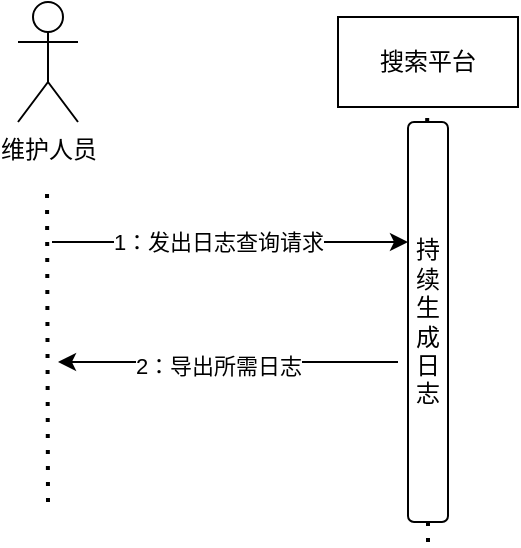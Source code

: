 <mxfile version="26.1.1">
  <diagram name="第 1 页" id="sQKyFXkG9tEpdB2zIKN7">
    <mxGraphModel dx="573" dy="353" grid="1" gridSize="10" guides="1" tooltips="1" connect="1" arrows="1" fold="1" page="1" pageScale="1" pageWidth="827" pageHeight="1169" math="0" shadow="0">
      <root>
        <mxCell id="0" />
        <mxCell id="1" parent="0" />
        <mxCell id="QiWJ2xzHUQRs3mexZXQd-1" value="维护人员" style="shape=umlActor;verticalLabelPosition=bottom;verticalAlign=top;html=1;outlineConnect=0;" vertex="1" parent="1">
          <mxGeometry x="200" y="130" width="30" height="60" as="geometry" />
        </mxCell>
        <mxCell id="QiWJ2xzHUQRs3mexZXQd-2" value="" style="endArrow=none;dashed=1;html=1;dashPattern=1 3;strokeWidth=2;rounded=0;" edge="1" parent="1">
          <mxGeometry width="50" height="50" relative="1" as="geometry">
            <mxPoint x="215" y="380" as="sourcePoint" />
            <mxPoint x="214.5" y="220" as="targetPoint" />
          </mxGeometry>
        </mxCell>
        <mxCell id="QiWJ2xzHUQRs3mexZXQd-3" value="搜索平台" style="rounded=0;whiteSpace=wrap;html=1;" vertex="1" parent="1">
          <mxGeometry x="360" y="137.5" width="90" height="45" as="geometry" />
        </mxCell>
        <mxCell id="QiWJ2xzHUQRs3mexZXQd-4" value="" style="endArrow=none;dashed=1;html=1;dashPattern=1 3;strokeWidth=2;rounded=0;" edge="1" parent="1" source="QiWJ2xzHUQRs3mexZXQd-7">
          <mxGeometry width="50" height="50" relative="1" as="geometry">
            <mxPoint x="405" y="520" as="sourcePoint" />
            <mxPoint x="404.58" y="182.5" as="targetPoint" />
          </mxGeometry>
        </mxCell>
        <mxCell id="QiWJ2xzHUQRs3mexZXQd-10" value="" style="endArrow=none;dashed=1;html=1;dashPattern=1 3;strokeWidth=2;rounded=0;" edge="1" parent="1" target="QiWJ2xzHUQRs3mexZXQd-7">
          <mxGeometry width="50" height="50" relative="1" as="geometry">
            <mxPoint x="405" y="400" as="sourcePoint" />
            <mxPoint x="404.58" y="182.5" as="targetPoint" />
          </mxGeometry>
        </mxCell>
        <mxCell id="QiWJ2xzHUQRs3mexZXQd-7" value="持续生成日志" style="rounded=1;whiteSpace=wrap;html=1;" vertex="1" parent="1">
          <mxGeometry x="395" y="190" width="20" height="200" as="geometry" />
        </mxCell>
        <mxCell id="QiWJ2xzHUQRs3mexZXQd-11" value="" style="endArrow=classic;html=1;rounded=0;" edge="1" parent="1">
          <mxGeometry width="50" height="50" relative="1" as="geometry">
            <mxPoint x="217" y="250" as="sourcePoint" />
            <mxPoint x="395" y="250" as="targetPoint" />
          </mxGeometry>
        </mxCell>
        <mxCell id="QiWJ2xzHUQRs3mexZXQd-12" value="1：发出日志查询请求" style="edgeLabel;html=1;align=center;verticalAlign=middle;resizable=0;points=[];" vertex="1" connectable="0" parent="QiWJ2xzHUQRs3mexZXQd-11">
          <mxGeometry x="-0.166" y="1" relative="1" as="geometry">
            <mxPoint x="9" y="1" as="offset" />
          </mxGeometry>
        </mxCell>
        <mxCell id="QiWJ2xzHUQRs3mexZXQd-13" value="" style="endArrow=classic;html=1;rounded=0;" edge="1" parent="1">
          <mxGeometry width="50" height="50" relative="1" as="geometry">
            <mxPoint x="390" y="310" as="sourcePoint" />
            <mxPoint x="220" y="310" as="targetPoint" />
          </mxGeometry>
        </mxCell>
        <mxCell id="QiWJ2xzHUQRs3mexZXQd-14" value="2：导出所需日志" style="edgeLabel;html=1;align=center;verticalAlign=middle;resizable=0;points=[];" vertex="1" connectable="0" parent="QiWJ2xzHUQRs3mexZXQd-13">
          <mxGeometry x="-0.166" y="1" relative="1" as="geometry">
            <mxPoint x="-19" y="1" as="offset" />
          </mxGeometry>
        </mxCell>
      </root>
    </mxGraphModel>
  </diagram>
</mxfile>
